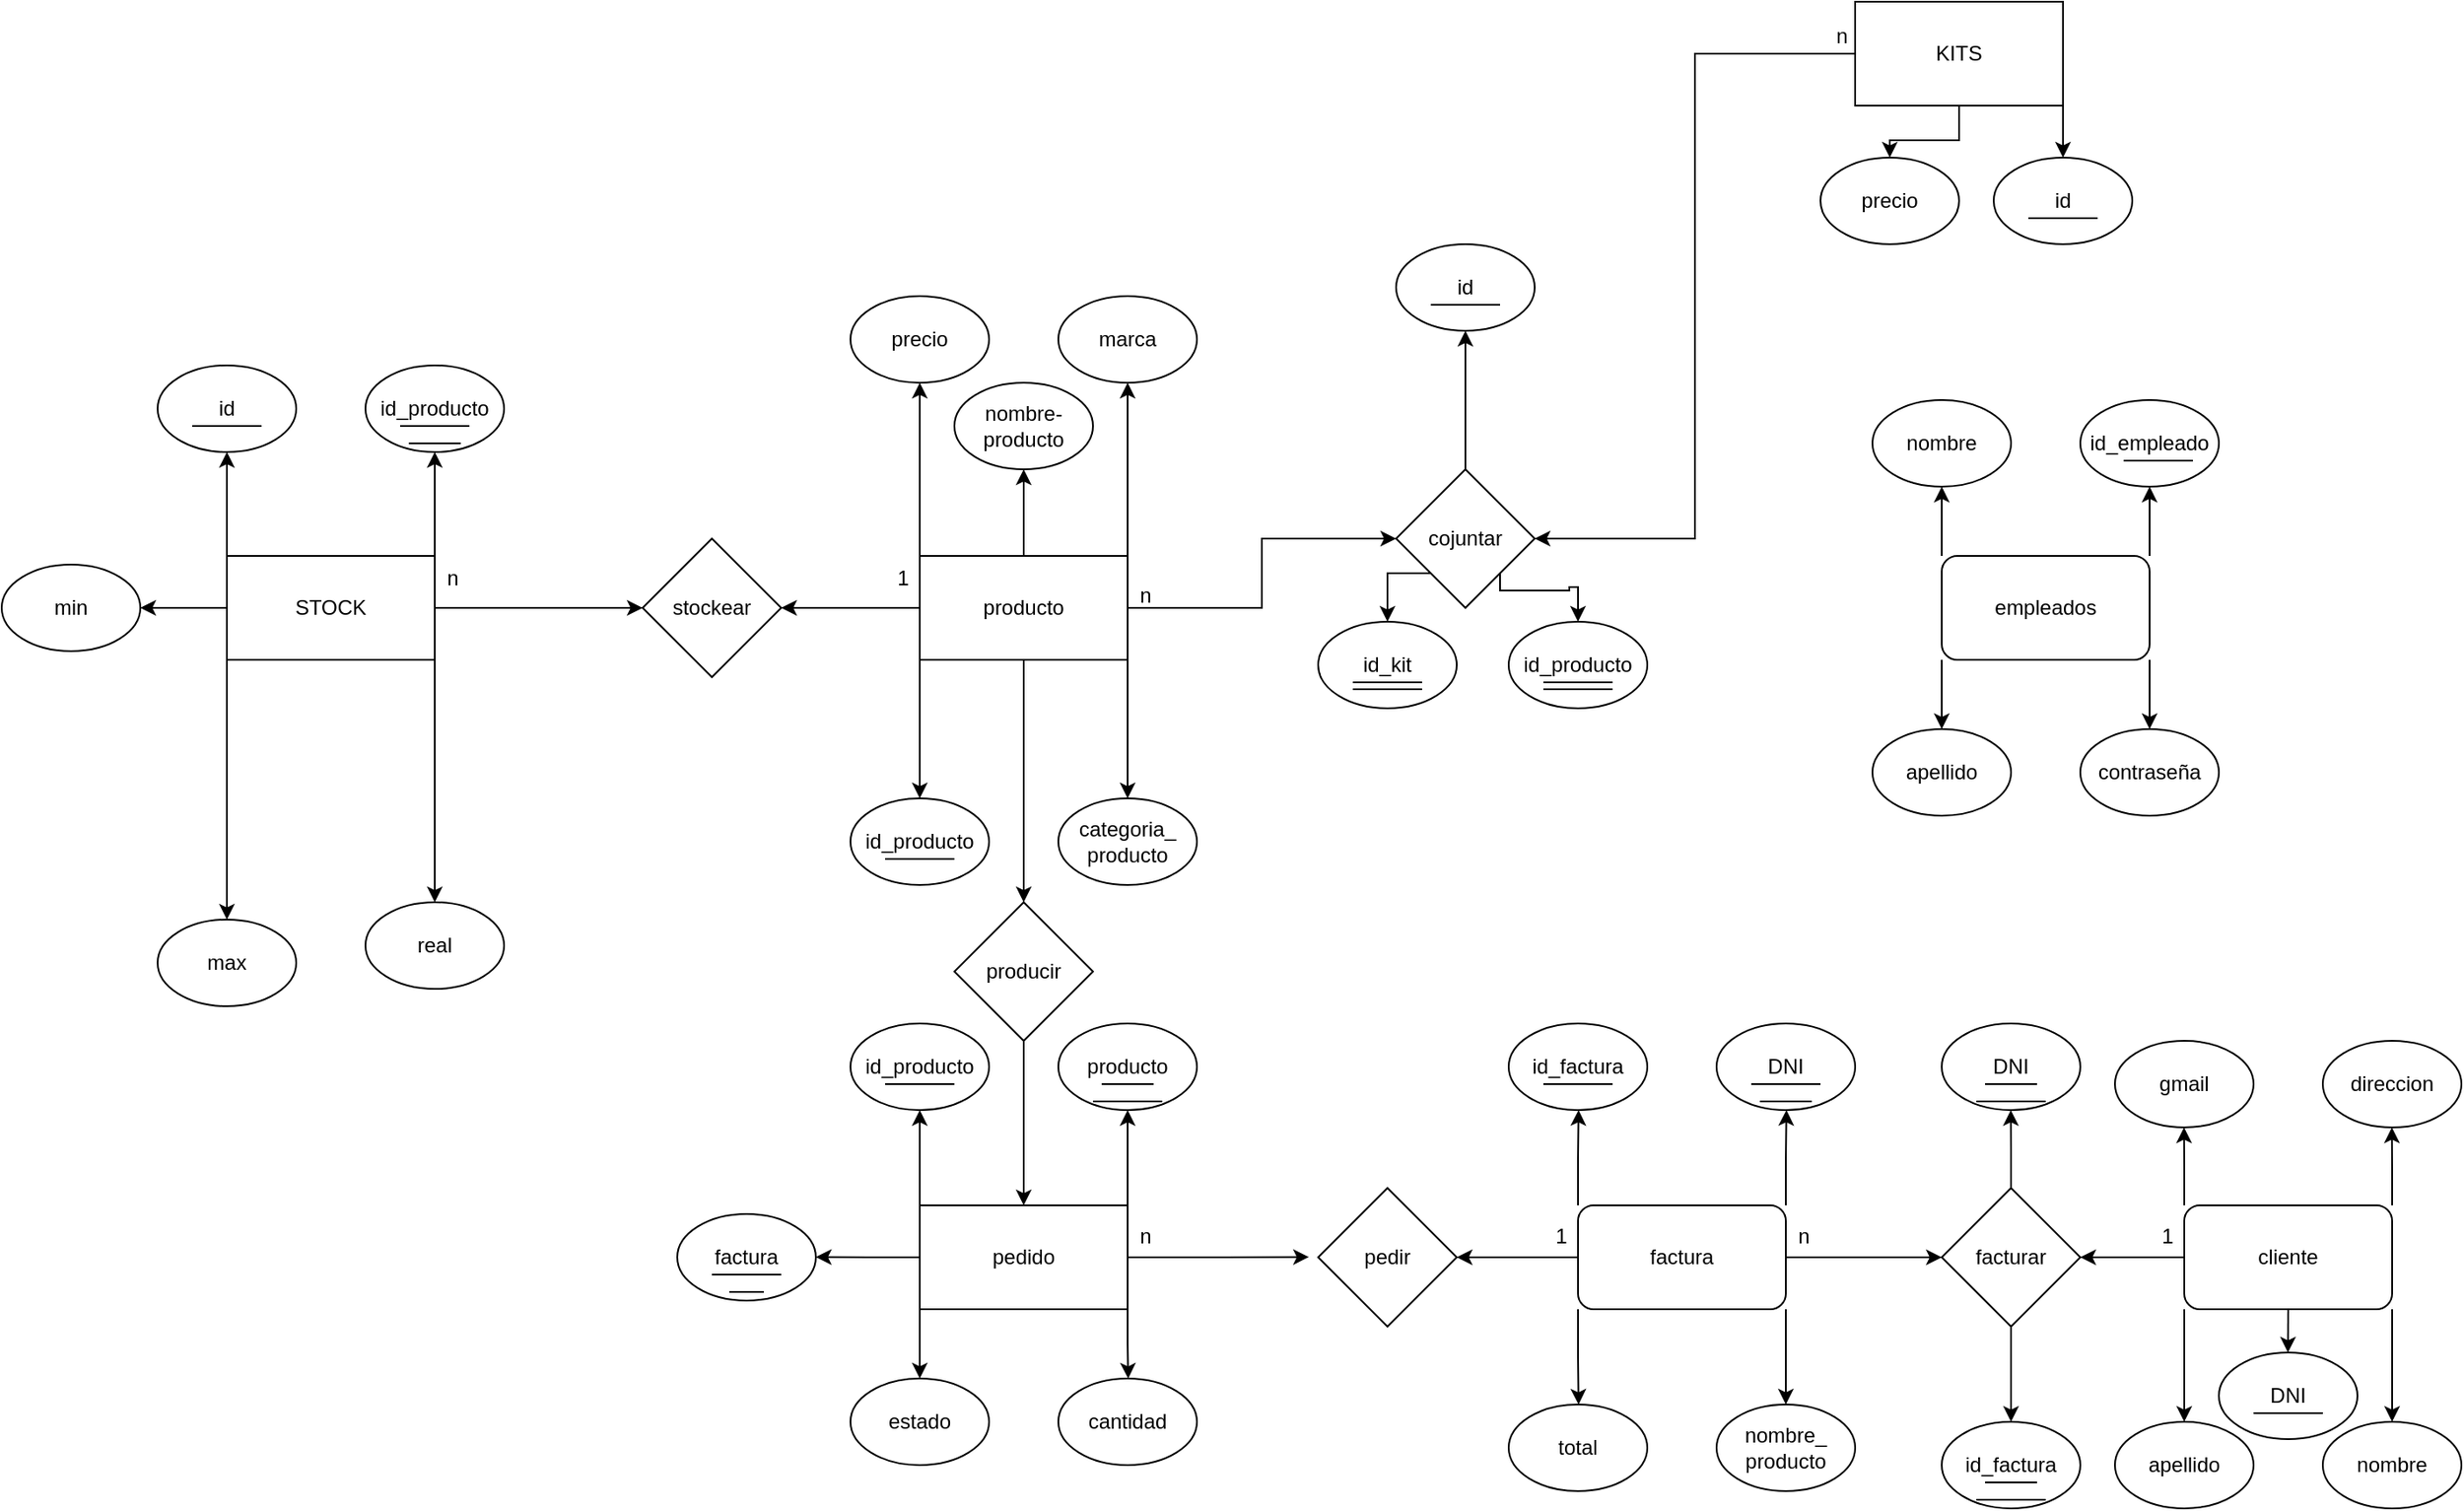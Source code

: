 <mxfile version="21.2.1" type="device">
  <diagram name="Página-1" id="zt1wdt3GV1a_HRpqGX3j">
    <mxGraphModel dx="2245" dy="1997" grid="1" gridSize="10" guides="1" tooltips="1" connect="1" arrows="1" fold="1" page="1" pageScale="1" pageWidth="827" pageHeight="1169" math="0" shadow="0">
      <root>
        <mxCell id="0" />
        <mxCell id="1" parent="0" />
        <mxCell id="X5uzRjNhC2aGNQ6LdpoJ-12" style="edgeStyle=orthogonalEdgeStyle;rounded=0;orthogonalLoop=1;jettySize=auto;html=1;exitX=1;exitY=1;exitDx=0;exitDy=0;entryX=0.5;entryY=0;entryDx=0;entryDy=0;" parent="1" source="X5uzRjNhC2aGNQ6LdpoJ-1" target="X5uzRjNhC2aGNQ6LdpoJ-7" edge="1">
          <mxGeometry relative="1" as="geometry" />
        </mxCell>
        <mxCell id="X5uzRjNhC2aGNQ6LdpoJ-14" style="edgeStyle=orthogonalEdgeStyle;rounded=0;orthogonalLoop=1;jettySize=auto;html=1;exitX=0;exitY=1;exitDx=0;exitDy=0;entryX=0.5;entryY=0;entryDx=0;entryDy=0;" parent="1" source="X5uzRjNhC2aGNQ6LdpoJ-1" target="X5uzRjNhC2aGNQ6LdpoJ-8" edge="1">
          <mxGeometry relative="1" as="geometry" />
        </mxCell>
        <mxCell id="X5uzRjNhC2aGNQ6LdpoJ-15" style="edgeStyle=orthogonalEdgeStyle;rounded=0;orthogonalLoop=1;jettySize=auto;html=1;exitX=0;exitY=0;exitDx=0;exitDy=0;entryX=0.5;entryY=1;entryDx=0;entryDy=0;" parent="1" source="X5uzRjNhC2aGNQ6LdpoJ-1" target="X5uzRjNhC2aGNQ6LdpoJ-10" edge="1">
          <mxGeometry relative="1" as="geometry" />
        </mxCell>
        <mxCell id="X5uzRjNhC2aGNQ6LdpoJ-16" style="edgeStyle=orthogonalEdgeStyle;rounded=0;orthogonalLoop=1;jettySize=auto;html=1;exitX=1;exitY=0;exitDx=0;exitDy=0;entryX=0.5;entryY=1;entryDx=0;entryDy=0;" parent="1" source="X5uzRjNhC2aGNQ6LdpoJ-1" target="X5uzRjNhC2aGNQ6LdpoJ-5" edge="1">
          <mxGeometry relative="1" as="geometry" />
        </mxCell>
        <mxCell id="X5uzRjNhC2aGNQ6LdpoJ-17" style="edgeStyle=orthogonalEdgeStyle;rounded=0;orthogonalLoop=1;jettySize=auto;html=1;exitX=1;exitY=0.5;exitDx=0;exitDy=0;entryX=0;entryY=0.5;entryDx=0;entryDy=0;" parent="1" source="X5uzRjNhC2aGNQ6LdpoJ-1" target="X5uzRjNhC2aGNQ6LdpoJ-18" edge="1">
          <mxGeometry relative="1" as="geometry">
            <mxPoint x="310" y="90.345" as="targetPoint" />
          </mxGeometry>
        </mxCell>
        <mxCell id="X5uzRjNhC2aGNQ6LdpoJ-52" style="edgeStyle=orthogonalEdgeStyle;rounded=0;orthogonalLoop=1;jettySize=auto;html=1;exitX=0;exitY=0.5;exitDx=0;exitDy=0;entryX=1;entryY=0.5;entryDx=0;entryDy=0;" parent="1" source="X5uzRjNhC2aGNQ6LdpoJ-1" target="X5uzRjNhC2aGNQ6LdpoJ-9" edge="1">
          <mxGeometry relative="1" as="geometry" />
        </mxCell>
        <mxCell id="X5uzRjNhC2aGNQ6LdpoJ-1" value="STOCK" style="rounded=0;whiteSpace=wrap;html=1;" parent="1" vertex="1">
          <mxGeometry x="80" y="60" width="120" height="60" as="geometry" />
        </mxCell>
        <mxCell id="X5uzRjNhC2aGNQ6LdpoJ-5" value="id_producto" style="ellipse;whiteSpace=wrap;html=1;" parent="1" vertex="1">
          <mxGeometry x="160" y="-50" width="80" height="50" as="geometry" />
        </mxCell>
        <mxCell id="X5uzRjNhC2aGNQ6LdpoJ-7" value="real" style="ellipse;whiteSpace=wrap;html=1;" parent="1" vertex="1">
          <mxGeometry x="160" y="260" width="80" height="50" as="geometry" />
        </mxCell>
        <mxCell id="X5uzRjNhC2aGNQ6LdpoJ-8" value="max" style="ellipse;whiteSpace=wrap;html=1;" parent="1" vertex="1">
          <mxGeometry x="40" y="270" width="80" height="50" as="geometry" />
        </mxCell>
        <mxCell id="X5uzRjNhC2aGNQ6LdpoJ-9" value="min" style="ellipse;whiteSpace=wrap;html=1;" parent="1" vertex="1">
          <mxGeometry x="-50" y="65" width="80" height="50" as="geometry" />
        </mxCell>
        <mxCell id="X5uzRjNhC2aGNQ6LdpoJ-10" value="id" style="ellipse;whiteSpace=wrap;html=1;" parent="1" vertex="1">
          <mxGeometry x="40" y="-50" width="80" height="50" as="geometry" />
        </mxCell>
        <mxCell id="X5uzRjNhC2aGNQ6LdpoJ-18" value="stockear" style="rhombus;whiteSpace=wrap;html=1;" parent="1" vertex="1">
          <mxGeometry x="320" y="50" width="80" height="80" as="geometry" />
        </mxCell>
        <mxCell id="X5uzRjNhC2aGNQ6LdpoJ-20" style="edgeStyle=orthogonalEdgeStyle;rounded=0;orthogonalLoop=1;jettySize=auto;html=1;entryX=1;entryY=0.5;entryDx=0;entryDy=0;" parent="1" source="X5uzRjNhC2aGNQ6LdpoJ-19" target="X5uzRjNhC2aGNQ6LdpoJ-18" edge="1">
          <mxGeometry relative="1" as="geometry" />
        </mxCell>
        <mxCell id="X5uzRjNhC2aGNQ6LdpoJ-22" style="edgeStyle=orthogonalEdgeStyle;rounded=0;orthogonalLoop=1;jettySize=auto;html=1;exitX=0;exitY=1;exitDx=0;exitDy=0;entryX=0.5;entryY=0;entryDx=0;entryDy=0;" parent="1" source="X5uzRjNhC2aGNQ6LdpoJ-19" target="X5uzRjNhC2aGNQ6LdpoJ-21" edge="1">
          <mxGeometry relative="1" as="geometry" />
        </mxCell>
        <mxCell id="X5uzRjNhC2aGNQ6LdpoJ-38" style="edgeStyle=orthogonalEdgeStyle;rounded=0;orthogonalLoop=1;jettySize=auto;html=1;exitX=1;exitY=1;exitDx=0;exitDy=0;" parent="1" source="X5uzRjNhC2aGNQ6LdpoJ-19" edge="1">
          <mxGeometry relative="1" as="geometry">
            <mxPoint x="600" y="200" as="targetPoint" />
          </mxGeometry>
        </mxCell>
        <mxCell id="X5uzRjNhC2aGNQ6LdpoJ-41" style="edgeStyle=orthogonalEdgeStyle;rounded=0;orthogonalLoop=1;jettySize=auto;html=1;exitX=1;exitY=0.5;exitDx=0;exitDy=0;entryX=0;entryY=0.5;entryDx=0;entryDy=0;" parent="1" source="X5uzRjNhC2aGNQ6LdpoJ-19" target="X5uzRjNhC2aGNQ6LdpoJ-42" edge="1">
          <mxGeometry relative="1" as="geometry">
            <mxPoint x="650" y="90.345" as="targetPoint" />
          </mxGeometry>
        </mxCell>
        <mxCell id="X5uzRjNhC2aGNQ6LdpoJ-58" style="edgeStyle=orthogonalEdgeStyle;rounded=0;orthogonalLoop=1;jettySize=auto;html=1;exitX=0.5;exitY=1;exitDx=0;exitDy=0;entryX=0.5;entryY=0;entryDx=0;entryDy=0;" parent="1" source="X5uzRjNhC2aGNQ6LdpoJ-19" target="X5uzRjNhC2aGNQ6LdpoJ-60" edge="1">
          <mxGeometry relative="1" as="geometry">
            <mxPoint x="540" y="210" as="targetPoint" />
          </mxGeometry>
        </mxCell>
        <mxCell id="X5uzRjNhC2aGNQ6LdpoJ-126" style="edgeStyle=orthogonalEdgeStyle;rounded=0;orthogonalLoop=1;jettySize=auto;html=1;exitX=0.5;exitY=0;exitDx=0;exitDy=0;entryX=0.5;entryY=1;entryDx=0;entryDy=0;" parent="1" source="X5uzRjNhC2aGNQ6LdpoJ-19" target="X5uzRjNhC2aGNQ6LdpoJ-123" edge="1">
          <mxGeometry relative="1" as="geometry" />
        </mxCell>
        <mxCell id="X5uzRjNhC2aGNQ6LdpoJ-127" style="edgeStyle=orthogonalEdgeStyle;rounded=0;orthogonalLoop=1;jettySize=auto;html=1;exitX=1;exitY=0;exitDx=0;exitDy=0;entryX=0.5;entryY=1;entryDx=0;entryDy=0;" parent="1" source="X5uzRjNhC2aGNQ6LdpoJ-19" target="X5uzRjNhC2aGNQ6LdpoJ-34" edge="1">
          <mxGeometry relative="1" as="geometry" />
        </mxCell>
        <mxCell id="X5uzRjNhC2aGNQ6LdpoJ-128" style="edgeStyle=orthogonalEdgeStyle;rounded=0;orthogonalLoop=1;jettySize=auto;html=1;exitX=0;exitY=0;exitDx=0;exitDy=0;entryX=0.5;entryY=1;entryDx=0;entryDy=0;" parent="1" source="X5uzRjNhC2aGNQ6LdpoJ-19" target="X5uzRjNhC2aGNQ6LdpoJ-37" edge="1">
          <mxGeometry relative="1" as="geometry" />
        </mxCell>
        <mxCell id="X5uzRjNhC2aGNQ6LdpoJ-19" value="producto" style="rounded=0;whiteSpace=wrap;html=1;" parent="1" vertex="1">
          <mxGeometry x="480" y="60" width="120" height="60" as="geometry" />
        </mxCell>
        <mxCell id="X5uzRjNhC2aGNQ6LdpoJ-21" value="id_producto" style="ellipse;whiteSpace=wrap;html=1;" parent="1" vertex="1">
          <mxGeometry x="440" y="200" width="80" height="50" as="geometry" />
        </mxCell>
        <mxCell id="X5uzRjNhC2aGNQ6LdpoJ-27" value="" style="line;strokeWidth=1;rotatable=0;dashed=0;labelPosition=right;align=left;verticalAlign=middle;spacingTop=0;spacingLeft=6;points=[];portConstraint=eastwest;" parent="1" vertex="1">
          <mxGeometry x="60" y="-20" width="40" height="10" as="geometry" />
        </mxCell>
        <mxCell id="X5uzRjNhC2aGNQ6LdpoJ-28" value="" style="line;strokeWidth=1;rotatable=0;dashed=0;labelPosition=right;align=left;verticalAlign=middle;spacingTop=0;spacingLeft=6;points=[];portConstraint=eastwest;" parent="1" vertex="1">
          <mxGeometry x="180" y="-20" width="40" height="10" as="geometry" />
        </mxCell>
        <mxCell id="X5uzRjNhC2aGNQ6LdpoJ-29" value="" style="line;strokeWidth=1;rotatable=0;dashed=0;labelPosition=right;align=left;verticalAlign=middle;spacingTop=0;spacingLeft=6;points=[];portConstraint=eastwest;" parent="1" vertex="1">
          <mxGeometry x="185" y="-10" width="30" height="10" as="geometry" />
        </mxCell>
        <mxCell id="X5uzRjNhC2aGNQ6LdpoJ-31" value="" style="line;strokeWidth=1;rotatable=0;dashed=0;labelPosition=right;align=left;verticalAlign=middle;spacingTop=0;spacingLeft=6;points=[];portConstraint=eastwest;" parent="1" vertex="1">
          <mxGeometry x="460" y="230" width="40" height="10" as="geometry" />
        </mxCell>
        <mxCell id="X5uzRjNhC2aGNQ6LdpoJ-34" value="marca" style="ellipse;whiteSpace=wrap;html=1;" parent="1" vertex="1">
          <mxGeometry x="560" y="-90" width="80" height="50" as="geometry" />
        </mxCell>
        <mxCell id="X5uzRjNhC2aGNQ6LdpoJ-37" value="precio" style="ellipse;whiteSpace=wrap;html=1;" parent="1" vertex="1">
          <mxGeometry x="440" y="-90" width="80" height="50" as="geometry" />
        </mxCell>
        <mxCell id="X5uzRjNhC2aGNQ6LdpoJ-39" value="categoria_&lt;br&gt;producto" style="ellipse;whiteSpace=wrap;html=1;" parent="1" vertex="1">
          <mxGeometry x="560" y="200" width="80" height="50" as="geometry" />
        </mxCell>
        <mxCell id="X5uzRjNhC2aGNQ6LdpoJ-43" style="edgeStyle=orthogonalEdgeStyle;rounded=0;orthogonalLoop=1;jettySize=auto;html=1;entryX=1;entryY=0.5;entryDx=0;entryDy=0;" parent="1" source="X5uzRjNhC2aGNQ6LdpoJ-40" target="X5uzRjNhC2aGNQ6LdpoJ-42" edge="1">
          <mxGeometry relative="1" as="geometry" />
        </mxCell>
        <mxCell id="X5uzRjNhC2aGNQ6LdpoJ-50" style="edgeStyle=orthogonalEdgeStyle;rounded=0;orthogonalLoop=1;jettySize=auto;html=1;exitX=1;exitY=1;exitDx=0;exitDy=0;entryX=0.5;entryY=0;entryDx=0;entryDy=0;" parent="1" source="X5uzRjNhC2aGNQ6LdpoJ-40" target="X5uzRjNhC2aGNQ6LdpoJ-49" edge="1">
          <mxGeometry relative="1" as="geometry" />
        </mxCell>
        <mxCell id="kqnXj__qHcYsHEOkXYYP-14" style="edgeStyle=orthogonalEdgeStyle;rounded=0;orthogonalLoop=1;jettySize=auto;html=1;exitX=0.5;exitY=1;exitDx=0;exitDy=0;entryX=0.5;entryY=0;entryDx=0;entryDy=0;" edge="1" parent="1" source="X5uzRjNhC2aGNQ6LdpoJ-40" target="kqnXj__qHcYsHEOkXYYP-13">
          <mxGeometry relative="1" as="geometry" />
        </mxCell>
        <mxCell id="X5uzRjNhC2aGNQ6LdpoJ-40" value="KITS" style="rounded=0;whiteSpace=wrap;html=1;" parent="1" vertex="1">
          <mxGeometry x="1020" y="-260" width="120" height="60" as="geometry" />
        </mxCell>
        <mxCell id="kqnXj__qHcYsHEOkXYYP-4" style="edgeStyle=orthogonalEdgeStyle;rounded=0;orthogonalLoop=1;jettySize=auto;html=1;entryX=0.5;entryY=1;entryDx=0;entryDy=0;" edge="1" parent="1" source="X5uzRjNhC2aGNQ6LdpoJ-42" target="kqnXj__qHcYsHEOkXYYP-2">
          <mxGeometry relative="1" as="geometry" />
        </mxCell>
        <mxCell id="kqnXj__qHcYsHEOkXYYP-8" style="edgeStyle=orthogonalEdgeStyle;rounded=0;orthogonalLoop=1;jettySize=auto;html=1;exitX=1;exitY=1;exitDx=0;exitDy=0;entryX=0.5;entryY=0;entryDx=0;entryDy=0;" edge="1" parent="1" source="X5uzRjNhC2aGNQ6LdpoJ-42" target="kqnXj__qHcYsHEOkXYYP-5">
          <mxGeometry relative="1" as="geometry">
            <Array as="points">
              <mxPoint x="815" y="80" />
              <mxPoint x="855" y="80" />
              <mxPoint x="855" y="78" />
              <mxPoint x="860" y="78" />
            </Array>
          </mxGeometry>
        </mxCell>
        <mxCell id="kqnXj__qHcYsHEOkXYYP-15" style="edgeStyle=orthogonalEdgeStyle;rounded=0;orthogonalLoop=1;jettySize=auto;html=1;exitX=0;exitY=1;exitDx=0;exitDy=0;entryX=0.5;entryY=0;entryDx=0;entryDy=0;" edge="1" parent="1" source="X5uzRjNhC2aGNQ6LdpoJ-42" target="kqnXj__qHcYsHEOkXYYP-9">
          <mxGeometry relative="1" as="geometry" />
        </mxCell>
        <mxCell id="X5uzRjNhC2aGNQ6LdpoJ-42" value="cojuntar" style="rhombus;whiteSpace=wrap;html=1;" parent="1" vertex="1">
          <mxGeometry x="755" y="10" width="80" height="80" as="geometry" />
        </mxCell>
        <mxCell id="X5uzRjNhC2aGNQ6LdpoJ-49" value="id" style="ellipse;whiteSpace=wrap;html=1;" parent="1" vertex="1">
          <mxGeometry x="1100" y="-170" width="80" height="50" as="geometry" />
        </mxCell>
        <mxCell id="X5uzRjNhC2aGNQ6LdpoJ-51" value="" style="line;strokeWidth=1;rotatable=0;dashed=0;labelPosition=right;align=left;verticalAlign=middle;spacingTop=0;spacingLeft=6;points=[];portConstraint=eastwest;" parent="1" vertex="1">
          <mxGeometry x="1120" y="-140" width="40" height="10" as="geometry" />
        </mxCell>
        <mxCell id="X5uzRjNhC2aGNQ6LdpoJ-55" style="edgeStyle=orthogonalEdgeStyle;rounded=0;orthogonalLoop=1;jettySize=auto;html=1;exitX=0;exitY=1;exitDx=0;exitDy=0;entryX=0.5;entryY=0;entryDx=0;entryDy=0;" parent="1" source="X5uzRjNhC2aGNQ6LdpoJ-53" target="X5uzRjNhC2aGNQ6LdpoJ-54" edge="1">
          <mxGeometry relative="1" as="geometry" />
        </mxCell>
        <mxCell id="X5uzRjNhC2aGNQ6LdpoJ-56" style="edgeStyle=orthogonalEdgeStyle;rounded=0;orthogonalLoop=1;jettySize=auto;html=1;exitX=1;exitY=1;exitDx=0;exitDy=0;" parent="1" source="X5uzRjNhC2aGNQ6LdpoJ-53" edge="1">
          <mxGeometry relative="1" as="geometry">
            <mxPoint x="600.333" y="535" as="targetPoint" />
          </mxGeometry>
        </mxCell>
        <mxCell id="X5uzRjNhC2aGNQ6LdpoJ-67" style="edgeStyle=orthogonalEdgeStyle;rounded=0;orthogonalLoop=1;jettySize=auto;html=1;exitX=1;exitY=0;exitDx=0;exitDy=0;entryX=0.5;entryY=1;entryDx=0;entryDy=0;" parent="1" source="X5uzRjNhC2aGNQ6LdpoJ-53" target="X5uzRjNhC2aGNQ6LdpoJ-66" edge="1">
          <mxGeometry relative="1" as="geometry" />
        </mxCell>
        <mxCell id="X5uzRjNhC2aGNQ6LdpoJ-70" style="edgeStyle=orthogonalEdgeStyle;rounded=0;orthogonalLoop=1;jettySize=auto;html=1;exitX=0;exitY=0;exitDx=0;exitDy=0;entryX=0.5;entryY=1;entryDx=0;entryDy=0;" parent="1" source="X5uzRjNhC2aGNQ6LdpoJ-53" target="X5uzRjNhC2aGNQ6LdpoJ-69" edge="1">
          <mxGeometry relative="1" as="geometry" />
        </mxCell>
        <mxCell id="X5uzRjNhC2aGNQ6LdpoJ-74" style="edgeStyle=orthogonalEdgeStyle;rounded=0;orthogonalLoop=1;jettySize=auto;html=1;exitX=0;exitY=0.5;exitDx=0;exitDy=0;" parent="1" source="X5uzRjNhC2aGNQ6LdpoJ-53" edge="1">
          <mxGeometry relative="1" as="geometry">
            <mxPoint x="420" y="464.857" as="targetPoint" />
          </mxGeometry>
        </mxCell>
        <mxCell id="X5uzRjNhC2aGNQ6LdpoJ-82" style="edgeStyle=orthogonalEdgeStyle;rounded=0;orthogonalLoop=1;jettySize=auto;html=1;exitX=1;exitY=0.5;exitDx=0;exitDy=0;entryX=-0.067;entryY=0.498;entryDx=0;entryDy=0;entryPerimeter=0;" parent="1" source="X5uzRjNhC2aGNQ6LdpoJ-53" target="X5uzRjNhC2aGNQ6LdpoJ-81" edge="1">
          <mxGeometry relative="1" as="geometry" />
        </mxCell>
        <mxCell id="X5uzRjNhC2aGNQ6LdpoJ-53" value="pedido" style="rounded=0;whiteSpace=wrap;html=1;" parent="1" vertex="1">
          <mxGeometry x="480" y="435" width="120" height="60" as="geometry" />
        </mxCell>
        <mxCell id="X5uzRjNhC2aGNQ6LdpoJ-54" value="estado" style="ellipse;whiteSpace=wrap;html=1;" parent="1" vertex="1">
          <mxGeometry x="440" y="535" width="80" height="50" as="geometry" />
        </mxCell>
        <mxCell id="X5uzRjNhC2aGNQ6LdpoJ-57" value="cantidad" style="ellipse;whiteSpace=wrap;html=1;" parent="1" vertex="1">
          <mxGeometry x="560" y="535" width="80" height="50" as="geometry" />
        </mxCell>
        <mxCell id="X5uzRjNhC2aGNQ6LdpoJ-65" style="edgeStyle=orthogonalEdgeStyle;rounded=0;orthogonalLoop=1;jettySize=auto;html=1;exitX=0.5;exitY=1;exitDx=0;exitDy=0;entryX=0.5;entryY=0;entryDx=0;entryDy=0;" parent="1" source="X5uzRjNhC2aGNQ6LdpoJ-60" target="X5uzRjNhC2aGNQ6LdpoJ-53" edge="1">
          <mxGeometry relative="1" as="geometry" />
        </mxCell>
        <mxCell id="X5uzRjNhC2aGNQ6LdpoJ-60" value="producir" style="rhombus;whiteSpace=wrap;html=1;" parent="1" vertex="1">
          <mxGeometry x="500" y="260" width="80" height="80" as="geometry" />
        </mxCell>
        <mxCell id="X5uzRjNhC2aGNQ6LdpoJ-66" value="producto" style="ellipse;whiteSpace=wrap;html=1;" parent="1" vertex="1">
          <mxGeometry x="560" y="330" width="80" height="50" as="geometry" />
        </mxCell>
        <mxCell id="X5uzRjNhC2aGNQ6LdpoJ-69" value="id_producto" style="ellipse;whiteSpace=wrap;html=1;" parent="1" vertex="1">
          <mxGeometry x="440" y="330" width="80" height="50" as="geometry" />
        </mxCell>
        <mxCell id="X5uzRjNhC2aGNQ6LdpoJ-71" value="" style="line;strokeWidth=1;rotatable=0;dashed=0;labelPosition=right;align=left;verticalAlign=middle;spacingTop=0;spacingLeft=6;points=[];portConstraint=eastwest;" parent="1" vertex="1">
          <mxGeometry x="585" y="360" width="30" height="10" as="geometry" />
        </mxCell>
        <mxCell id="X5uzRjNhC2aGNQ6LdpoJ-72" value="" style="line;strokeWidth=1;rotatable=0;dashed=0;labelPosition=right;align=left;verticalAlign=middle;spacingTop=0;spacingLeft=6;points=[];portConstraint=eastwest;" parent="1" vertex="1">
          <mxGeometry x="580" y="370" width="40" height="10" as="geometry" />
        </mxCell>
        <mxCell id="X5uzRjNhC2aGNQ6LdpoJ-73" value="" style="line;strokeWidth=1;rotatable=0;dashed=0;labelPosition=right;align=left;verticalAlign=middle;spacingTop=0;spacingLeft=6;points=[];portConstraint=eastwest;" parent="1" vertex="1">
          <mxGeometry x="460" y="360" width="40" height="10" as="geometry" />
        </mxCell>
        <mxCell id="X5uzRjNhC2aGNQ6LdpoJ-75" value="factura" style="ellipse;whiteSpace=wrap;html=1;" parent="1" vertex="1">
          <mxGeometry x="340" y="440" width="80" height="50" as="geometry" />
        </mxCell>
        <mxCell id="X5uzRjNhC2aGNQ6LdpoJ-77" value="" style="line;strokeWidth=1;rotatable=0;dashed=0;labelPosition=right;align=left;verticalAlign=middle;spacingTop=0;spacingLeft=6;points=[];portConstraint=eastwest;" parent="1" vertex="1">
          <mxGeometry x="360" y="470" width="40" height="10" as="geometry" />
        </mxCell>
        <mxCell id="X5uzRjNhC2aGNQ6LdpoJ-78" value="" style="line;strokeWidth=1;rotatable=0;dashed=0;labelPosition=right;align=left;verticalAlign=middle;spacingTop=0;spacingLeft=6;points=[];portConstraint=eastwest;" parent="1" vertex="1">
          <mxGeometry x="370" y="480" width="20" height="10" as="geometry" />
        </mxCell>
        <mxCell id="X5uzRjNhC2aGNQ6LdpoJ-83" style="edgeStyle=orthogonalEdgeStyle;rounded=0;orthogonalLoop=1;jettySize=auto;html=1;exitX=0;exitY=0.5;exitDx=0;exitDy=0;entryX=1;entryY=0.5;entryDx=0;entryDy=0;" parent="1" source="X5uzRjNhC2aGNQ6LdpoJ-80" target="X5uzRjNhC2aGNQ6LdpoJ-81" edge="1">
          <mxGeometry relative="1" as="geometry" />
        </mxCell>
        <mxCell id="X5uzRjNhC2aGNQ6LdpoJ-84" style="edgeStyle=orthogonalEdgeStyle;rounded=0;orthogonalLoop=1;jettySize=auto;html=1;exitX=0;exitY=1;exitDx=0;exitDy=0;" parent="1" source="X5uzRjNhC2aGNQ6LdpoJ-80" edge="1">
          <mxGeometry relative="1" as="geometry">
            <mxPoint x="860.333" y="550" as="targetPoint" />
          </mxGeometry>
        </mxCell>
        <mxCell id="X5uzRjNhC2aGNQ6LdpoJ-87" style="edgeStyle=orthogonalEdgeStyle;rounded=0;orthogonalLoop=1;jettySize=auto;html=1;exitX=1;exitY=1;exitDx=0;exitDy=0;entryX=0.5;entryY=0;entryDx=0;entryDy=0;" parent="1" source="X5uzRjNhC2aGNQ6LdpoJ-80" target="X5uzRjNhC2aGNQ6LdpoJ-86" edge="1">
          <mxGeometry relative="1" as="geometry" />
        </mxCell>
        <mxCell id="X5uzRjNhC2aGNQ6LdpoJ-88" style="edgeStyle=orthogonalEdgeStyle;rounded=0;orthogonalLoop=1;jettySize=auto;html=1;exitX=1;exitY=0;exitDx=0;exitDy=0;" parent="1" source="X5uzRjNhC2aGNQ6LdpoJ-80" edge="1">
          <mxGeometry relative="1" as="geometry">
            <mxPoint x="980.333" y="380" as="targetPoint" />
          </mxGeometry>
        </mxCell>
        <mxCell id="X5uzRjNhC2aGNQ6LdpoJ-90" style="edgeStyle=orthogonalEdgeStyle;rounded=0;orthogonalLoop=1;jettySize=auto;html=1;exitX=0;exitY=0;exitDx=0;exitDy=0;" parent="1" source="X5uzRjNhC2aGNQ6LdpoJ-80" edge="1">
          <mxGeometry relative="1" as="geometry">
            <mxPoint x="860.333" y="380" as="targetPoint" />
          </mxGeometry>
        </mxCell>
        <mxCell id="X5uzRjNhC2aGNQ6LdpoJ-98" style="edgeStyle=orthogonalEdgeStyle;rounded=0;orthogonalLoop=1;jettySize=auto;html=1;exitX=1;exitY=0.5;exitDx=0;exitDy=0;" parent="1" source="X5uzRjNhC2aGNQ6LdpoJ-80" target="X5uzRjNhC2aGNQ6LdpoJ-97" edge="1">
          <mxGeometry relative="1" as="geometry" />
        </mxCell>
        <mxCell id="X5uzRjNhC2aGNQ6LdpoJ-80" value="factura" style="rounded=1;whiteSpace=wrap;html=1;" parent="1" vertex="1">
          <mxGeometry x="860" y="435" width="120" height="60" as="geometry" />
        </mxCell>
        <mxCell id="X5uzRjNhC2aGNQ6LdpoJ-81" value="pedir" style="rhombus;whiteSpace=wrap;html=1;" parent="1" vertex="1">
          <mxGeometry x="710" y="425" width="80" height="80" as="geometry" />
        </mxCell>
        <mxCell id="X5uzRjNhC2aGNQ6LdpoJ-85" value="total" style="ellipse;whiteSpace=wrap;html=1;" parent="1" vertex="1">
          <mxGeometry x="820" y="550" width="80" height="50" as="geometry" />
        </mxCell>
        <mxCell id="X5uzRjNhC2aGNQ6LdpoJ-86" value="nombre_&lt;br&gt;producto" style="ellipse;whiteSpace=wrap;html=1;" parent="1" vertex="1">
          <mxGeometry x="940" y="550" width="80" height="50" as="geometry" />
        </mxCell>
        <mxCell id="X5uzRjNhC2aGNQ6LdpoJ-89" value="DNI" style="ellipse;whiteSpace=wrap;html=1;" parent="1" vertex="1">
          <mxGeometry x="940" y="330" width="80" height="50" as="geometry" />
        </mxCell>
        <mxCell id="X5uzRjNhC2aGNQ6LdpoJ-91" value="id_factura" style="ellipse;whiteSpace=wrap;html=1;" parent="1" vertex="1">
          <mxGeometry x="820" y="330" width="80" height="50" as="geometry" />
        </mxCell>
        <mxCell id="X5uzRjNhC2aGNQ6LdpoJ-92" value="" style="line;strokeWidth=1;rotatable=0;dashed=0;labelPosition=right;align=left;verticalAlign=middle;spacingTop=0;spacingLeft=6;points=[];portConstraint=eastwest;" parent="1" vertex="1">
          <mxGeometry x="840" y="360" width="40" height="10" as="geometry" />
        </mxCell>
        <mxCell id="X5uzRjNhC2aGNQ6LdpoJ-93" value="" style="line;strokeWidth=1;rotatable=0;dashed=0;labelPosition=right;align=left;verticalAlign=middle;spacingTop=0;spacingLeft=6;points=[];portConstraint=eastwest;" parent="1" vertex="1">
          <mxGeometry x="960" y="360" width="40" height="10" as="geometry" />
        </mxCell>
        <mxCell id="X5uzRjNhC2aGNQ6LdpoJ-94" value="" style="line;strokeWidth=1;rotatable=0;dashed=0;labelPosition=right;align=left;verticalAlign=middle;spacingTop=0;spacingLeft=6;points=[];portConstraint=eastwest;" parent="1" vertex="1">
          <mxGeometry x="965" y="370" width="30" height="10" as="geometry" />
        </mxCell>
        <mxCell id="X5uzRjNhC2aGNQ6LdpoJ-99" style="edgeStyle=orthogonalEdgeStyle;rounded=0;orthogonalLoop=1;jettySize=auto;html=1;exitX=0;exitY=0.5;exitDx=0;exitDy=0;" parent="1" source="X5uzRjNhC2aGNQ6LdpoJ-95" target="X5uzRjNhC2aGNQ6LdpoJ-97" edge="1">
          <mxGeometry relative="1" as="geometry" />
        </mxCell>
        <mxCell id="X5uzRjNhC2aGNQ6LdpoJ-102" style="edgeStyle=orthogonalEdgeStyle;rounded=0;orthogonalLoop=1;jettySize=auto;html=1;exitX=1;exitY=1;exitDx=0;exitDy=0;entryX=0.5;entryY=0;entryDx=0;entryDy=0;" parent="1" source="X5uzRjNhC2aGNQ6LdpoJ-95" edge="1">
          <mxGeometry relative="1" as="geometry">
            <mxPoint x="1330" y="560" as="targetPoint" />
          </mxGeometry>
        </mxCell>
        <mxCell id="X5uzRjNhC2aGNQ6LdpoJ-105" style="edgeStyle=orthogonalEdgeStyle;rounded=0;orthogonalLoop=1;jettySize=auto;html=1;exitX=0;exitY=1;exitDx=0;exitDy=0;entryX=0.5;entryY=0;entryDx=0;entryDy=0;" parent="1" source="X5uzRjNhC2aGNQ6LdpoJ-95" target="X5uzRjNhC2aGNQ6LdpoJ-103" edge="1">
          <mxGeometry relative="1" as="geometry" />
        </mxCell>
        <mxCell id="X5uzRjNhC2aGNQ6LdpoJ-106" style="edgeStyle=orthogonalEdgeStyle;rounded=0;orthogonalLoop=1;jettySize=auto;html=1;exitX=1;exitY=0;exitDx=0;exitDy=0;" parent="1" source="X5uzRjNhC2aGNQ6LdpoJ-95" edge="1">
          <mxGeometry relative="1" as="geometry">
            <mxPoint x="1329.857" y="390" as="targetPoint" />
          </mxGeometry>
        </mxCell>
        <mxCell id="X5uzRjNhC2aGNQ6LdpoJ-108" style="edgeStyle=orthogonalEdgeStyle;rounded=0;orthogonalLoop=1;jettySize=auto;html=1;exitX=0;exitY=0;exitDx=0;exitDy=0;" parent="1" source="X5uzRjNhC2aGNQ6LdpoJ-95" edge="1">
          <mxGeometry relative="1" as="geometry">
            <mxPoint x="1209.857" y="390" as="targetPoint" />
          </mxGeometry>
        </mxCell>
        <mxCell id="X5uzRjNhC2aGNQ6LdpoJ-110" style="edgeStyle=orthogonalEdgeStyle;rounded=0;orthogonalLoop=1;jettySize=auto;html=1;exitX=0.5;exitY=1;exitDx=0;exitDy=0;" parent="1" source="X5uzRjNhC2aGNQ6LdpoJ-95" edge="1">
          <mxGeometry relative="1" as="geometry">
            <mxPoint x="1269.857" y="520" as="targetPoint" />
          </mxGeometry>
        </mxCell>
        <mxCell id="X5uzRjNhC2aGNQ6LdpoJ-95" value="cliente" style="rounded=1;whiteSpace=wrap;html=1;" parent="1" vertex="1">
          <mxGeometry x="1210" y="435" width="120" height="60" as="geometry" />
        </mxCell>
        <mxCell id="X5uzRjNhC2aGNQ6LdpoJ-113" style="edgeStyle=orthogonalEdgeStyle;rounded=0;orthogonalLoop=1;jettySize=auto;html=1;exitX=0.5;exitY=0;exitDx=0;exitDy=0;" parent="1" source="X5uzRjNhC2aGNQ6LdpoJ-97" edge="1">
          <mxGeometry relative="1" as="geometry">
            <mxPoint x="1109.857" y="380" as="targetPoint" />
          </mxGeometry>
        </mxCell>
        <mxCell id="X5uzRjNhC2aGNQ6LdpoJ-119" style="edgeStyle=orthogonalEdgeStyle;rounded=0;orthogonalLoop=1;jettySize=auto;html=1;exitX=0.5;exitY=1;exitDx=0;exitDy=0;entryX=0.5;entryY=0;entryDx=0;entryDy=0;" parent="1" source="X5uzRjNhC2aGNQ6LdpoJ-97" target="X5uzRjNhC2aGNQ6LdpoJ-118" edge="1">
          <mxGeometry relative="1" as="geometry" />
        </mxCell>
        <mxCell id="X5uzRjNhC2aGNQ6LdpoJ-97" value="facturar" style="rhombus;whiteSpace=wrap;html=1;" parent="1" vertex="1">
          <mxGeometry x="1070" y="425" width="80" height="80" as="geometry" />
        </mxCell>
        <mxCell id="X5uzRjNhC2aGNQ6LdpoJ-103" value="apellido" style="ellipse;whiteSpace=wrap;html=1;" parent="1" vertex="1">
          <mxGeometry x="1170" y="560" width="80" height="50" as="geometry" />
        </mxCell>
        <mxCell id="X5uzRjNhC2aGNQ6LdpoJ-104" value="nombre" style="ellipse;whiteSpace=wrap;html=1;" parent="1" vertex="1">
          <mxGeometry x="1290" y="560" width="80" height="50" as="geometry" />
        </mxCell>
        <mxCell id="X5uzRjNhC2aGNQ6LdpoJ-107" value="direccion" style="ellipse;whiteSpace=wrap;html=1;" parent="1" vertex="1">
          <mxGeometry x="1290" y="340" width="80" height="50" as="geometry" />
        </mxCell>
        <mxCell id="X5uzRjNhC2aGNQ6LdpoJ-109" value="gmail" style="ellipse;whiteSpace=wrap;html=1;" parent="1" vertex="1">
          <mxGeometry x="1170" y="340" width="80" height="50" as="geometry" />
        </mxCell>
        <mxCell id="X5uzRjNhC2aGNQ6LdpoJ-111" value="DNI" style="ellipse;whiteSpace=wrap;html=1;" parent="1" vertex="1">
          <mxGeometry x="1230" y="520" width="80" height="50" as="geometry" />
        </mxCell>
        <mxCell id="X5uzRjNhC2aGNQ6LdpoJ-112" value="" style="line;strokeWidth=1;rotatable=0;dashed=0;labelPosition=right;align=left;verticalAlign=middle;spacingTop=0;spacingLeft=6;points=[];portConstraint=eastwest;" parent="1" vertex="1">
          <mxGeometry x="1250" y="550" width="40" height="10" as="geometry" />
        </mxCell>
        <mxCell id="X5uzRjNhC2aGNQ6LdpoJ-115" value="DNI" style="ellipse;whiteSpace=wrap;html=1;" parent="1" vertex="1">
          <mxGeometry x="1070" y="330" width="80" height="50" as="geometry" />
        </mxCell>
        <mxCell id="X5uzRjNhC2aGNQ6LdpoJ-116" value="" style="line;strokeWidth=1;rotatable=0;dashed=0;labelPosition=right;align=left;verticalAlign=middle;spacingTop=0;spacingLeft=6;points=[];portConstraint=eastwest;" parent="1" vertex="1">
          <mxGeometry x="1090" y="370" width="40" height="10" as="geometry" />
        </mxCell>
        <mxCell id="X5uzRjNhC2aGNQ6LdpoJ-117" value="" style="line;strokeWidth=1;rotatable=0;dashed=0;labelPosition=right;align=left;verticalAlign=middle;spacingTop=0;spacingLeft=6;points=[];portConstraint=eastwest;" parent="1" vertex="1">
          <mxGeometry x="1095" y="360" width="30" height="10" as="geometry" />
        </mxCell>
        <mxCell id="X5uzRjNhC2aGNQ6LdpoJ-118" value="id_factura" style="ellipse;whiteSpace=wrap;html=1;" parent="1" vertex="1">
          <mxGeometry x="1070" y="560" width="80" height="50" as="geometry" />
        </mxCell>
        <mxCell id="X5uzRjNhC2aGNQ6LdpoJ-120" value="" style="line;strokeWidth=1;rotatable=0;dashed=0;labelPosition=right;align=left;verticalAlign=middle;spacingTop=0;spacingLeft=6;points=[];portConstraint=eastwest;" parent="1" vertex="1">
          <mxGeometry x="1090" y="600" width="40" height="10" as="geometry" />
        </mxCell>
        <mxCell id="X5uzRjNhC2aGNQ6LdpoJ-121" value="" style="line;strokeWidth=1;rotatable=0;dashed=0;labelPosition=right;align=left;verticalAlign=middle;spacingTop=0;spacingLeft=6;points=[];portConstraint=eastwest;" parent="1" vertex="1">
          <mxGeometry x="1095" y="590" width="30" height="10" as="geometry" />
        </mxCell>
        <mxCell id="X5uzRjNhC2aGNQ6LdpoJ-123" value="nombre-&lt;br&gt;producto" style="ellipse;whiteSpace=wrap;html=1;" parent="1" vertex="1">
          <mxGeometry x="500" y="-40" width="80" height="50" as="geometry" />
        </mxCell>
        <mxCell id="X5uzRjNhC2aGNQ6LdpoJ-132" style="edgeStyle=orthogonalEdgeStyle;rounded=0;orthogonalLoop=1;jettySize=auto;html=1;exitX=1;exitY=0;exitDx=0;exitDy=0;entryX=0.5;entryY=1;entryDx=0;entryDy=0;" parent="1" source="X5uzRjNhC2aGNQ6LdpoJ-129" target="X5uzRjNhC2aGNQ6LdpoJ-131" edge="1">
          <mxGeometry relative="1" as="geometry" />
        </mxCell>
        <mxCell id="X5uzRjNhC2aGNQ6LdpoJ-134" style="edgeStyle=orthogonalEdgeStyle;rounded=0;orthogonalLoop=1;jettySize=auto;html=1;exitX=0;exitY=0;exitDx=0;exitDy=0;entryX=0.5;entryY=1;entryDx=0;entryDy=0;" parent="1" source="X5uzRjNhC2aGNQ6LdpoJ-129" target="X5uzRjNhC2aGNQ6LdpoJ-133" edge="1">
          <mxGeometry relative="1" as="geometry" />
        </mxCell>
        <mxCell id="X5uzRjNhC2aGNQ6LdpoJ-136" style="edgeStyle=orthogonalEdgeStyle;rounded=0;orthogonalLoop=1;jettySize=auto;html=1;exitX=0;exitY=1;exitDx=0;exitDy=0;entryX=0.5;entryY=0;entryDx=0;entryDy=0;" parent="1" source="X5uzRjNhC2aGNQ6LdpoJ-129" target="X5uzRjNhC2aGNQ6LdpoJ-135" edge="1">
          <mxGeometry relative="1" as="geometry" />
        </mxCell>
        <mxCell id="X5uzRjNhC2aGNQ6LdpoJ-138" style="edgeStyle=orthogonalEdgeStyle;rounded=0;orthogonalLoop=1;jettySize=auto;html=1;exitX=1;exitY=1;exitDx=0;exitDy=0;" parent="1" source="X5uzRjNhC2aGNQ6LdpoJ-129" target="X5uzRjNhC2aGNQ6LdpoJ-137" edge="1">
          <mxGeometry relative="1" as="geometry" />
        </mxCell>
        <mxCell id="X5uzRjNhC2aGNQ6LdpoJ-129" value="empleados" style="rounded=1;whiteSpace=wrap;html=1;" parent="1" vertex="1">
          <mxGeometry x="1070" y="60" width="120" height="60" as="geometry" />
        </mxCell>
        <mxCell id="X5uzRjNhC2aGNQ6LdpoJ-131" value="id_empleado" style="ellipse;whiteSpace=wrap;html=1;" parent="1" vertex="1">
          <mxGeometry x="1150" y="-30" width="80" height="50" as="geometry" />
        </mxCell>
        <mxCell id="X5uzRjNhC2aGNQ6LdpoJ-133" value="nombre" style="ellipse;whiteSpace=wrap;html=1;" parent="1" vertex="1">
          <mxGeometry x="1030" y="-30" width="80" height="50" as="geometry" />
        </mxCell>
        <mxCell id="X5uzRjNhC2aGNQ6LdpoJ-135" value="apellido" style="ellipse;whiteSpace=wrap;html=1;" parent="1" vertex="1">
          <mxGeometry x="1030" y="160" width="80" height="50" as="geometry" />
        </mxCell>
        <mxCell id="X5uzRjNhC2aGNQ6LdpoJ-137" value="contraseña" style="ellipse;whiteSpace=wrap;html=1;" parent="1" vertex="1">
          <mxGeometry x="1150" y="160" width="80" height="50" as="geometry" />
        </mxCell>
        <mxCell id="X5uzRjNhC2aGNQ6LdpoJ-139" value="n" style="text;html=1;align=center;verticalAlign=middle;resizable=0;points=[];autosize=1;strokeColor=none;fillColor=none;" parent="1" vertex="1">
          <mxGeometry x="997" y="-255" width="30" height="30" as="geometry" />
        </mxCell>
        <mxCell id="X5uzRjNhC2aGNQ6LdpoJ-140" value="n" style="text;html=1;align=center;verticalAlign=middle;resizable=0;points=[];autosize=1;strokeColor=none;fillColor=none;" parent="1" vertex="1">
          <mxGeometry x="595" y="68" width="30" height="30" as="geometry" />
        </mxCell>
        <mxCell id="X5uzRjNhC2aGNQ6LdpoJ-141" value="n" style="text;html=1;align=center;verticalAlign=middle;resizable=0;points=[];autosize=1;strokeColor=none;fillColor=none;" parent="1" vertex="1">
          <mxGeometry x="595" y="438" width="30" height="30" as="geometry" />
        </mxCell>
        <mxCell id="X5uzRjNhC2aGNQ6LdpoJ-142" value="1" style="text;html=1;align=center;verticalAlign=middle;resizable=0;points=[];autosize=1;strokeColor=none;fillColor=none;" parent="1" vertex="1">
          <mxGeometry x="835" y="438" width="30" height="30" as="geometry" />
        </mxCell>
        <mxCell id="X5uzRjNhC2aGNQ6LdpoJ-143" value="n" style="text;html=1;align=center;verticalAlign=middle;resizable=0;points=[];autosize=1;strokeColor=none;fillColor=none;" parent="1" vertex="1">
          <mxGeometry x="195" y="58" width="30" height="30" as="geometry" />
        </mxCell>
        <mxCell id="X5uzRjNhC2aGNQ6LdpoJ-144" value="1" style="text;html=1;align=center;verticalAlign=middle;resizable=0;points=[];autosize=1;strokeColor=none;fillColor=none;" parent="1" vertex="1">
          <mxGeometry x="455" y="58" width="30" height="30" as="geometry" />
        </mxCell>
        <mxCell id="X5uzRjNhC2aGNQ6LdpoJ-145" value="n" style="text;html=1;align=center;verticalAlign=middle;resizable=0;points=[];autosize=1;strokeColor=none;fillColor=none;" parent="1" vertex="1">
          <mxGeometry x="975" y="438" width="30" height="30" as="geometry" />
        </mxCell>
        <mxCell id="X5uzRjNhC2aGNQ6LdpoJ-146" value="1" style="text;html=1;align=center;verticalAlign=middle;resizable=0;points=[];autosize=1;strokeColor=none;fillColor=none;" parent="1" vertex="1">
          <mxGeometry x="1185" y="438" width="30" height="30" as="geometry" />
        </mxCell>
        <mxCell id="X5uzRjNhC2aGNQ6LdpoJ-147" value="" style="line;strokeWidth=1;rotatable=0;dashed=0;labelPosition=right;align=left;verticalAlign=middle;spacingTop=0;spacingLeft=6;points=[];portConstraint=eastwest;" parent="1" vertex="1">
          <mxGeometry x="1175" width="40" height="10" as="geometry" />
        </mxCell>
        <mxCell id="kqnXj__qHcYsHEOkXYYP-2" value="id" style="ellipse;whiteSpace=wrap;html=1;" vertex="1" parent="1">
          <mxGeometry x="755" y="-120" width="80" height="50" as="geometry" />
        </mxCell>
        <mxCell id="kqnXj__qHcYsHEOkXYYP-3" value="" style="line;strokeWidth=1;rotatable=0;dashed=0;labelPosition=right;align=left;verticalAlign=middle;spacingTop=0;spacingLeft=6;points=[];portConstraint=eastwest;" vertex="1" parent="1">
          <mxGeometry x="775" y="-90" width="40" height="10" as="geometry" />
        </mxCell>
        <mxCell id="kqnXj__qHcYsHEOkXYYP-5" value="id_producto" style="ellipse;whiteSpace=wrap;html=1;" vertex="1" parent="1">
          <mxGeometry x="820" y="98" width="80" height="50" as="geometry" />
        </mxCell>
        <mxCell id="kqnXj__qHcYsHEOkXYYP-6" value="" style="line;strokeWidth=1;rotatable=0;dashed=0;labelPosition=right;align=left;verticalAlign=middle;spacingTop=0;spacingLeft=6;points=[];portConstraint=eastwest;" vertex="1" parent="1">
          <mxGeometry x="840" y="128" width="40" height="10" as="geometry" />
        </mxCell>
        <mxCell id="kqnXj__qHcYsHEOkXYYP-7" value="" style="line;strokeWidth=1;rotatable=0;dashed=0;labelPosition=right;align=left;verticalAlign=middle;spacingTop=0;spacingLeft=6;points=[];portConstraint=eastwest;" vertex="1" parent="1">
          <mxGeometry x="840" y="132" width="40" height="10" as="geometry" />
        </mxCell>
        <mxCell id="kqnXj__qHcYsHEOkXYYP-9" value="id_kit" style="ellipse;whiteSpace=wrap;html=1;" vertex="1" parent="1">
          <mxGeometry x="710" y="98" width="80" height="50" as="geometry" />
        </mxCell>
        <mxCell id="kqnXj__qHcYsHEOkXYYP-10" value="" style="line;strokeWidth=1;rotatable=0;dashed=0;labelPosition=right;align=left;verticalAlign=middle;spacingTop=0;spacingLeft=6;points=[];portConstraint=eastwest;" vertex="1" parent="1">
          <mxGeometry x="730" y="128" width="40" height="10" as="geometry" />
        </mxCell>
        <mxCell id="kqnXj__qHcYsHEOkXYYP-11" value="" style="line;strokeWidth=1;rotatable=0;dashed=0;labelPosition=right;align=left;verticalAlign=middle;spacingTop=0;spacingLeft=6;points=[];portConstraint=eastwest;" vertex="1" parent="1">
          <mxGeometry x="730" y="132" width="40" height="10" as="geometry" />
        </mxCell>
        <mxCell id="kqnXj__qHcYsHEOkXYYP-13" value="precio" style="ellipse;whiteSpace=wrap;html=1;" vertex="1" parent="1">
          <mxGeometry x="1000" y="-170" width="80" height="50" as="geometry" />
        </mxCell>
      </root>
    </mxGraphModel>
  </diagram>
</mxfile>
